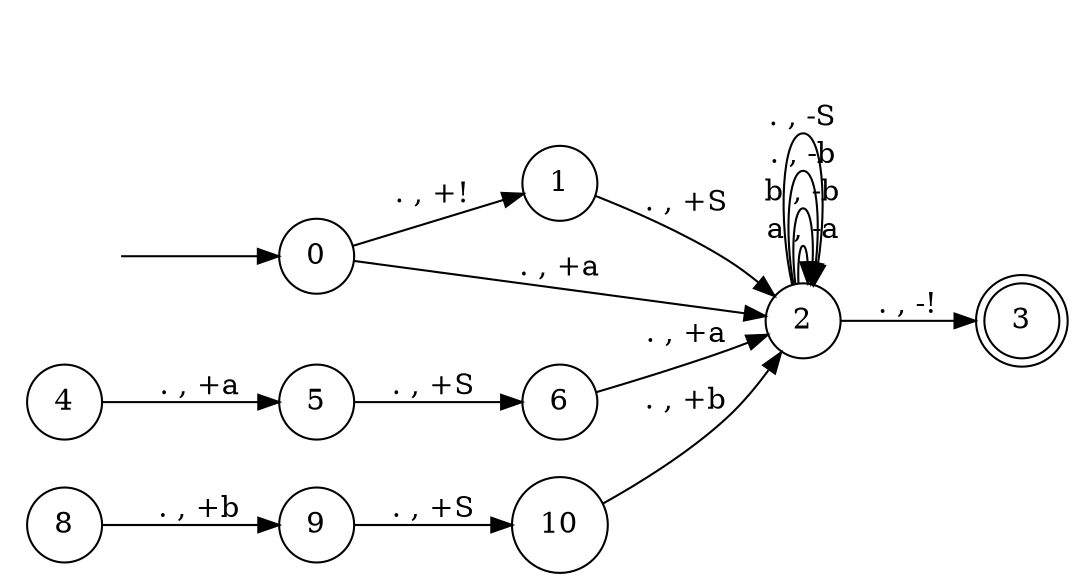 digraph pda {
rankdir = LR;
hidden [shape = plaintext, label = ""];
node [shape = doublecircle];
3;
node [shape = circle];
hidden -> 0;
0 -> 1 [label = ". , +!"];
0 -> 2 [label = ". , +a"];
1 -> 2 [label = ". , +S"];
2 -> 2 [label = "a , -a"];
2 -> 2 [label = "b , -b"];
2 -> 2 [label = ". , -b"];
2 -> 2 [label = ". , -S"];
2 -> 3 [label = ". , -!"];
4 -> 5 [label = ". , +a"];
5 -> 6 [label = ". , +S"];
6 -> 2 [label = ". , +a"];
8 -> 9 [label = ". , +b"];
9 -> 10 [label = ". , +S"];
10 -> 2 [label = ". , +b"];
}
